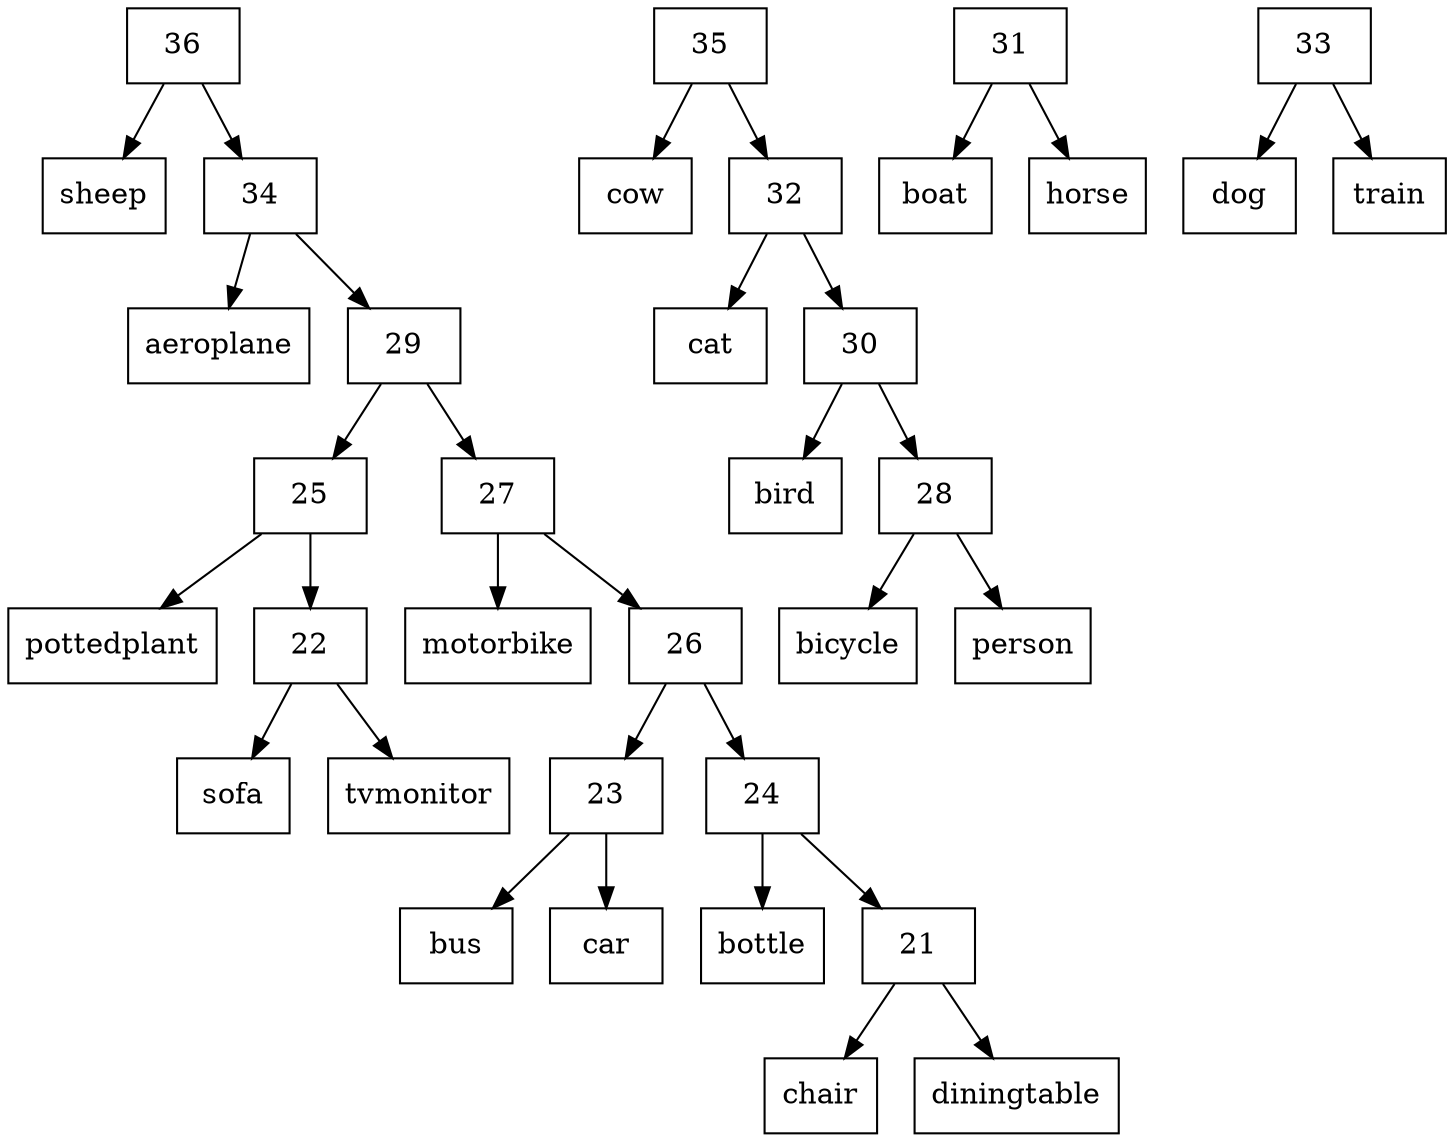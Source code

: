 digraph vision_01_bin {
	1 [label="aeroplane", shape=box];
	2 [label="bicycle", shape=box];
	3 [label="bird", shape=box];
	4 [label="boat", shape=box];
	5 [label="bottle", shape=box];
	6 [label="bus", shape=box];
	7 [label="car", shape=box];
	8 [label="cat", shape=box];
	9 [label="chair", shape=box];
	10 [label="cow", shape=box];
	11 [label="diningtable", shape=box];
	12 [label="dog", shape=box];
	13 [label="horse", shape=box];
	14 [label="motorbike", shape=box];
	15 [label="person", shape=box];
	16 [label="pottedplant", shape=box];
	17 [label="sheep", shape=box];
	18 [label="sofa", shape=box];
	19 [label="train", shape=box];
	20 [label="tvmonitor", shape=box];
	21 [label="21", shape=box];
	21->11;
	21->9;
	22 [label="22", shape=box];
	22->20;
	22->18;
	23 [label="23", shape=box];
	23->7;
	23->6;
	24 [label="24", shape=box];
	24->21;
	24->5;
	25 [label="25", shape=box];
	25->22;
	25->16;
	26 [label="26", shape=box];
	26->24;
	26->23;
	27 [label="27", shape=box];
	27->26;
	27->14;
	28 [label="28", shape=box];
	28->15;
	28->2;
	29 [label="29", shape=box];
	29->27;
	29->25;
	30 [label="30", shape=box];
	30->28;
	30->3;
	31 [label="31", shape=box];
	31->13;
	31->4;
	32 [label="32", shape=box];
	32->30;
	32->8;
	33 [label="33", shape=box];
	33->19;
	33->12;
	34 [label="34", shape=box];
	34->29;
	34->1;
	35 [label="35", shape=box];
	35->32;
	35->10;
	36 [label="36", shape=box];
	36->34;
	36->17;
}
